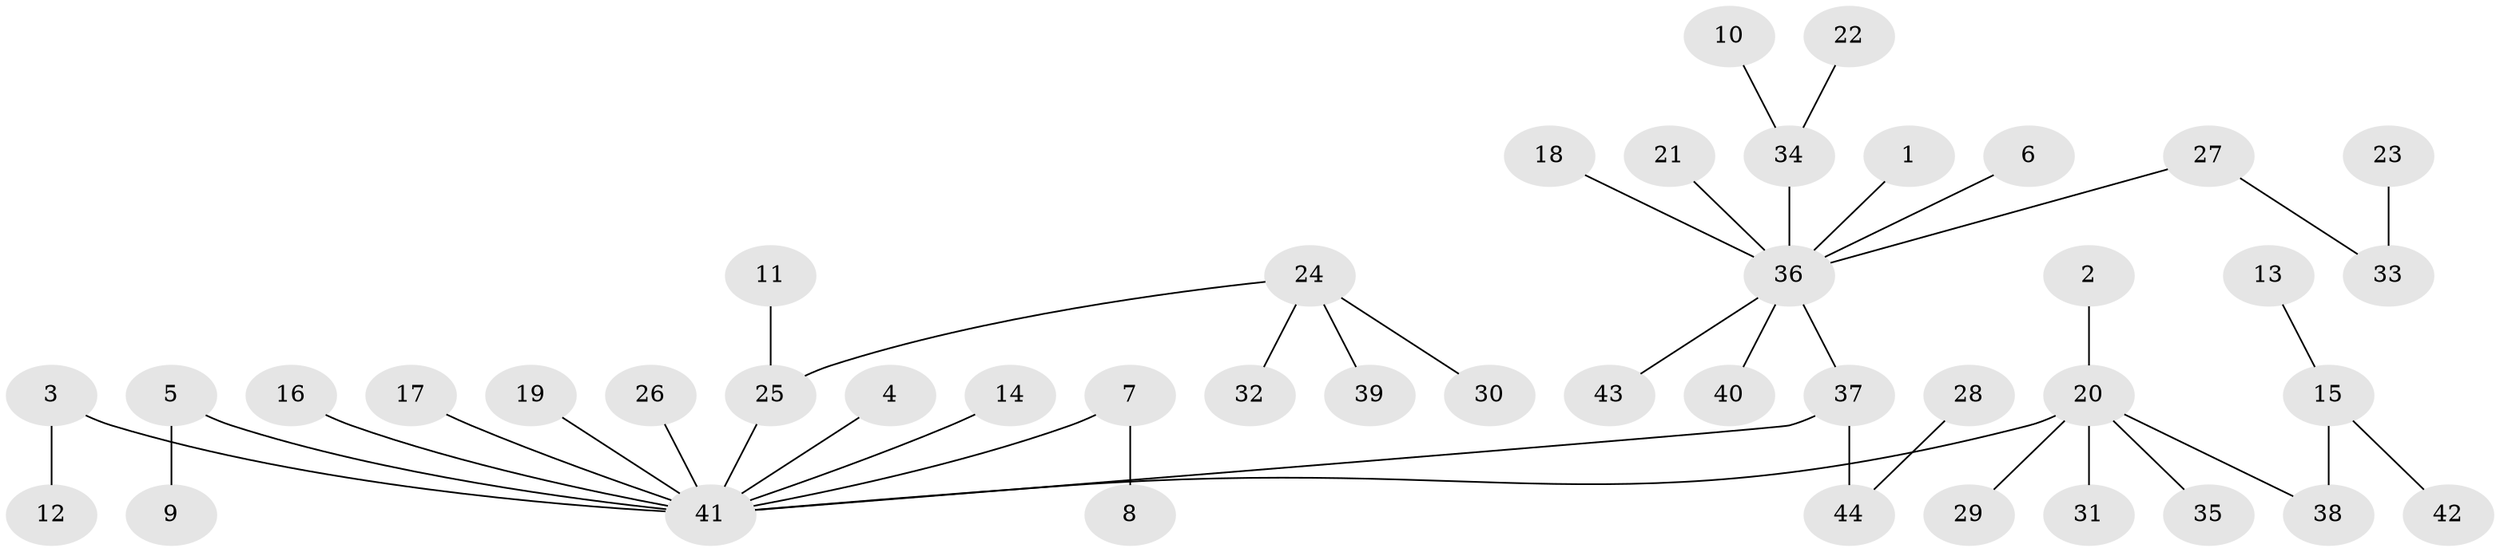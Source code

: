 // original degree distribution, {6: 0.022988505747126436, 10: 0.011494252873563218, 5: 0.04597701149425287, 4: 0.05747126436781609, 1: 0.6091954022988506, 11: 0.011494252873563218, 3: 0.04597701149425287, 2: 0.19540229885057472}
// Generated by graph-tools (version 1.1) at 2025/50/03/09/25 03:50:00]
// undirected, 44 vertices, 43 edges
graph export_dot {
graph [start="1"]
  node [color=gray90,style=filled];
  1;
  2;
  3;
  4;
  5;
  6;
  7;
  8;
  9;
  10;
  11;
  12;
  13;
  14;
  15;
  16;
  17;
  18;
  19;
  20;
  21;
  22;
  23;
  24;
  25;
  26;
  27;
  28;
  29;
  30;
  31;
  32;
  33;
  34;
  35;
  36;
  37;
  38;
  39;
  40;
  41;
  42;
  43;
  44;
  1 -- 36 [weight=1.0];
  2 -- 20 [weight=1.0];
  3 -- 12 [weight=1.0];
  3 -- 41 [weight=1.0];
  4 -- 41 [weight=1.0];
  5 -- 9 [weight=1.0];
  5 -- 41 [weight=1.0];
  6 -- 36 [weight=1.0];
  7 -- 8 [weight=1.0];
  7 -- 41 [weight=1.0];
  10 -- 34 [weight=1.0];
  11 -- 25 [weight=1.0];
  13 -- 15 [weight=1.0];
  14 -- 41 [weight=1.0];
  15 -- 38 [weight=1.0];
  15 -- 42 [weight=1.0];
  16 -- 41 [weight=1.0];
  17 -- 41 [weight=1.0];
  18 -- 36 [weight=1.0];
  19 -- 41 [weight=1.0];
  20 -- 29 [weight=1.0];
  20 -- 31 [weight=1.0];
  20 -- 35 [weight=1.0];
  20 -- 38 [weight=1.0];
  20 -- 41 [weight=1.0];
  21 -- 36 [weight=1.0];
  22 -- 34 [weight=1.0];
  23 -- 33 [weight=1.0];
  24 -- 25 [weight=1.0];
  24 -- 30 [weight=1.0];
  24 -- 32 [weight=1.0];
  24 -- 39 [weight=1.0];
  25 -- 41 [weight=1.0];
  26 -- 41 [weight=1.0];
  27 -- 33 [weight=1.0];
  27 -- 36 [weight=1.0];
  28 -- 44 [weight=1.0];
  34 -- 36 [weight=1.0];
  36 -- 37 [weight=1.0];
  36 -- 40 [weight=1.0];
  36 -- 43 [weight=1.0];
  37 -- 41 [weight=1.0];
  37 -- 44 [weight=1.0];
}
